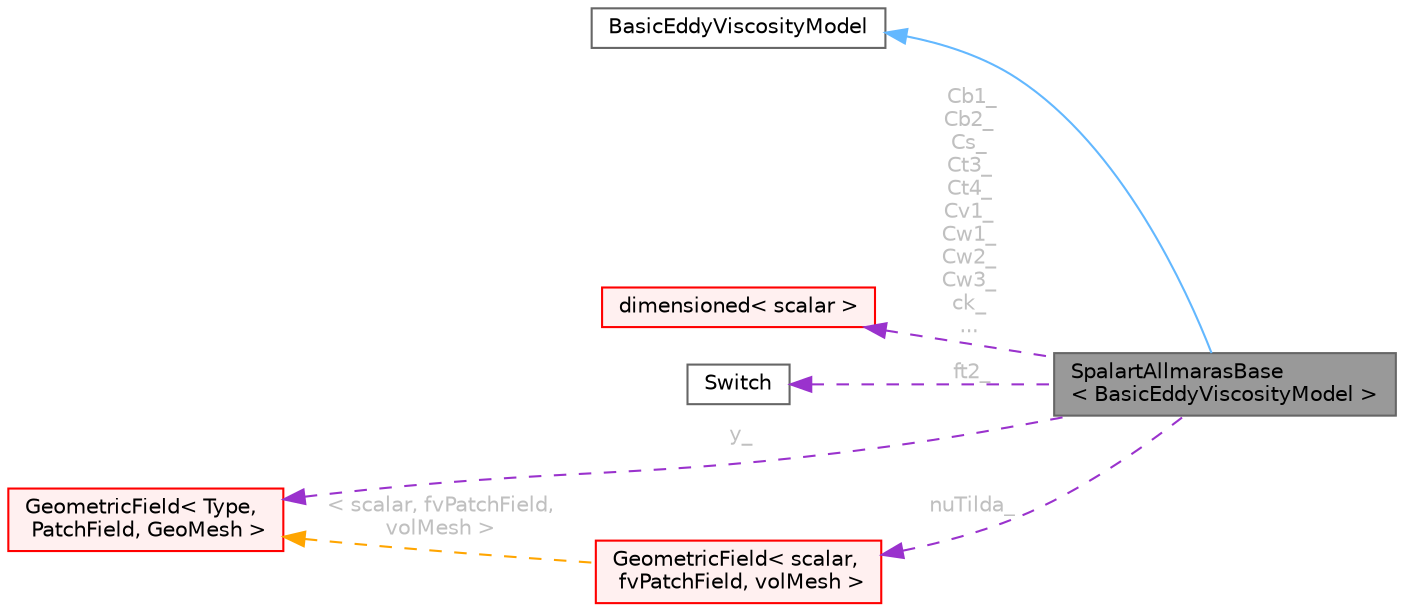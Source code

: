 digraph "SpalartAllmarasBase&lt; BasicEddyViscosityModel &gt;"
{
 // LATEX_PDF_SIZE
  bgcolor="transparent";
  edge [fontname=Helvetica,fontsize=10,labelfontname=Helvetica,labelfontsize=10];
  node [fontname=Helvetica,fontsize=10,shape=box,height=0.2,width=0.4];
  rankdir="LR";
  Node1 [id="Node000001",label="SpalartAllmarasBase\l\< BasicEddyViscosityModel \>",height=0.2,width=0.4,color="gray40", fillcolor="grey60", style="filled", fontcolor="black",tooltip=" "];
  Node2 -> Node1 [id="edge1_Node000001_Node000002",dir="back",color="steelblue1",style="solid",tooltip=" "];
  Node2 [id="Node000002",label="BasicEddyViscosityModel",height=0.2,width=0.4,color="gray40", fillcolor="white", style="filled",tooltip=" "];
  Node3 -> Node1 [id="edge2_Node000001_Node000003",dir="back",color="darkorchid3",style="dashed",tooltip=" ",label=" Cb1_\nCb2_\nCs_\nCt3_\nCt4_\nCv1_\nCw1_\nCw2_\nCw3_\nck_\n...",fontcolor="grey" ];
  Node3 [id="Node000003",label="dimensioned\< scalar \>",height=0.2,width=0.4,color="red", fillcolor="#FFF0F0", style="filled",URL="$classFoam_1_1dimensioned.html",tooltip=" "];
  Node5 -> Node1 [id="edge3_Node000001_Node000005",dir="back",color="darkorchid3",style="dashed",tooltip=" ",label=" ft2_",fontcolor="grey" ];
  Node5 [id="Node000005",label="Switch",height=0.2,width=0.4,color="gray40", fillcolor="white", style="filled",URL="$classFoam_1_1Switch.html",tooltip="A simple wrapper around bool so that it can be read as a word: true/false, on/off,..."];
  Node6 -> Node1 [id="edge4_Node000001_Node000006",dir="back",color="darkorchid3",style="dashed",tooltip=" ",label=" nuTilda_",fontcolor="grey" ];
  Node6 [id="Node000006",label="GeometricField\< scalar,\l fvPatchField, volMesh \>",height=0.2,width=0.4,color="red", fillcolor="#FFF0F0", style="filled",URL="$classFoam_1_1GeometricField.html",tooltip=" "];
  Node20 -> Node6 [id="edge5_Node000006_Node000020",dir="back",color="orange",style="dashed",tooltip=" ",label=" \< scalar, fvPatchField,\l volMesh \>",fontcolor="grey" ];
  Node20 [id="Node000020",label="GeometricField\< Type,\l PatchField, GeoMesh \>",height=0.2,width=0.4,color="red", fillcolor="#FFF0F0", style="filled",URL="$classFoam_1_1GeometricField.html",tooltip="Generic GeometricField class."];
  Node20 -> Node1 [id="edge6_Node000001_Node000020",dir="back",color="darkorchid3",style="dashed",tooltip=" ",label=" y_",fontcolor="grey" ];
}
